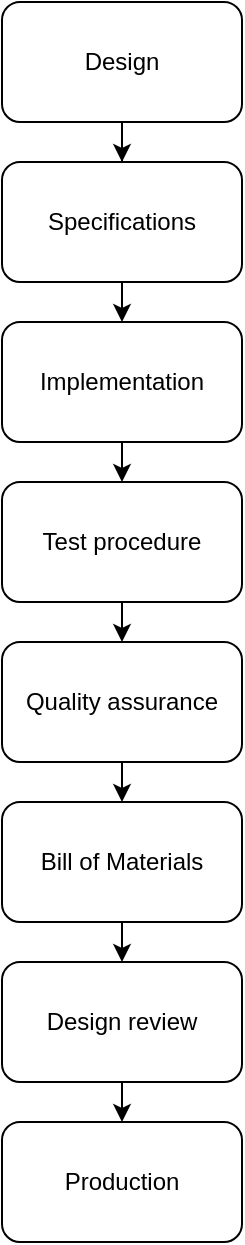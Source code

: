 <mxfile version="12.1.0" type="github" pages="1"><diagram id="Zjx58_n3FimpN3WrxiVi" name="Page-1"><mxGraphModel dx="610" dy="415" grid="1" gridSize="10" guides="1" tooltips="1" connect="1" arrows="1" fold="1" page="1" pageScale="1" pageWidth="850" pageHeight="1100" math="0" shadow="0"><root><mxCell id="0"/><mxCell id="1" parent="0"/><mxCell id="TgQUJbWg67-0I1_-dZNI-10" style="edgeStyle=orthogonalEdgeStyle;rounded=0;orthogonalLoop=1;jettySize=auto;html=1;entryX=0.5;entryY=0;entryDx=0;entryDy=0;" edge="1" parent="1" source="TgQUJbWg67-0I1_-dZNI-1" target="TgQUJbWg67-0I1_-dZNI-2"><mxGeometry relative="1" as="geometry"/></mxCell><mxCell id="TgQUJbWg67-0I1_-dZNI-1" value="Design" style="rounded=1;whiteSpace=wrap;html=1;" vertex="1" parent="1"><mxGeometry x="210" y="40" width="120" height="60" as="geometry"/></mxCell><mxCell id="TgQUJbWg67-0I1_-dZNI-17" style="edgeStyle=orthogonalEdgeStyle;rounded=0;orthogonalLoop=1;jettySize=auto;html=1;exitX=0.5;exitY=1;exitDx=0;exitDy=0;entryX=0.5;entryY=0;entryDx=0;entryDy=0;" edge="1" parent="1" source="TgQUJbWg67-0I1_-dZNI-2" target="TgQUJbWg67-0I1_-dZNI-15"><mxGeometry relative="1" as="geometry"/></mxCell><mxCell id="TgQUJbWg67-0I1_-dZNI-2" value="Specifications" style="rounded=1;whiteSpace=wrap;html=1;" vertex="1" parent="1"><mxGeometry x="210" y="120" width="120" height="60" as="geometry"/></mxCell><mxCell id="TgQUJbWg67-0I1_-dZNI-19" style="edgeStyle=orthogonalEdgeStyle;rounded=0;orthogonalLoop=1;jettySize=auto;html=1;exitX=0.5;exitY=1;exitDx=0;exitDy=0;entryX=0.5;entryY=0;entryDx=0;entryDy=0;" edge="1" parent="1" source="TgQUJbWg67-0I1_-dZNI-3" target="TgQUJbWg67-0I1_-dZNI-16"><mxGeometry relative="1" as="geometry"/></mxCell><mxCell id="TgQUJbWg67-0I1_-dZNI-3" value="Test procedure" style="rounded=1;whiteSpace=wrap;html=1;" vertex="1" parent="1"><mxGeometry x="210" y="280" width="120" height="60" as="geometry"/></mxCell><mxCell id="TgQUJbWg67-0I1_-dZNI-13" style="edgeStyle=orthogonalEdgeStyle;rounded=0;orthogonalLoop=1;jettySize=auto;html=1;exitX=0.5;exitY=1;exitDx=0;exitDy=0;entryX=0.5;entryY=0;entryDx=0;entryDy=0;" edge="1" parent="1" source="TgQUJbWg67-0I1_-dZNI-4" target="TgQUJbWg67-0I1_-dZNI-5"><mxGeometry relative="1" as="geometry"/></mxCell><mxCell id="TgQUJbWg67-0I1_-dZNI-4" value="Bill of Materials" style="rounded=1;whiteSpace=wrap;html=1;" vertex="1" parent="1"><mxGeometry x="210" y="440" width="120" height="60" as="geometry"/></mxCell><mxCell id="TgQUJbWg67-0I1_-dZNI-14" style="edgeStyle=orthogonalEdgeStyle;rounded=0;orthogonalLoop=1;jettySize=auto;html=1;exitX=0.5;exitY=1;exitDx=0;exitDy=0;entryX=0.5;entryY=0;entryDx=0;entryDy=0;" edge="1" parent="1" source="TgQUJbWg67-0I1_-dZNI-5" target="TgQUJbWg67-0I1_-dZNI-8"><mxGeometry relative="1" as="geometry"/></mxCell><mxCell id="TgQUJbWg67-0I1_-dZNI-5" value="Design review" style="rounded=1;whiteSpace=wrap;html=1;" vertex="1" parent="1"><mxGeometry x="210" y="520" width="120" height="60" as="geometry"/></mxCell><mxCell id="TgQUJbWg67-0I1_-dZNI-8" value="Production" style="rounded=1;whiteSpace=wrap;html=1;" vertex="1" parent="1"><mxGeometry x="210" y="600" width="120" height="60" as="geometry"/></mxCell><mxCell id="TgQUJbWg67-0I1_-dZNI-18" style="edgeStyle=orthogonalEdgeStyle;rounded=0;orthogonalLoop=1;jettySize=auto;html=1;exitX=0.5;exitY=1;exitDx=0;exitDy=0;entryX=0.5;entryY=0;entryDx=0;entryDy=0;" edge="1" parent="1" source="TgQUJbWg67-0I1_-dZNI-15" target="TgQUJbWg67-0I1_-dZNI-3"><mxGeometry relative="1" as="geometry"/></mxCell><mxCell id="TgQUJbWg67-0I1_-dZNI-15" value="Implementation" style="rounded=1;whiteSpace=wrap;html=1;" vertex="1" parent="1"><mxGeometry x="210" y="200" width="120" height="60" as="geometry"/></mxCell><mxCell id="TgQUJbWg67-0I1_-dZNI-20" style="edgeStyle=orthogonalEdgeStyle;rounded=0;orthogonalLoop=1;jettySize=auto;html=1;exitX=0.5;exitY=1;exitDx=0;exitDy=0;entryX=0.5;entryY=0;entryDx=0;entryDy=0;" edge="1" parent="1" source="TgQUJbWg67-0I1_-dZNI-16" target="TgQUJbWg67-0I1_-dZNI-4"><mxGeometry relative="1" as="geometry"/></mxCell><mxCell id="TgQUJbWg67-0I1_-dZNI-16" value="Quality assurance" style="rounded=1;whiteSpace=wrap;html=1;" vertex="1" parent="1"><mxGeometry x="210" y="360" width="120" height="60" as="geometry"/></mxCell></root></mxGraphModel></diagram></mxfile>